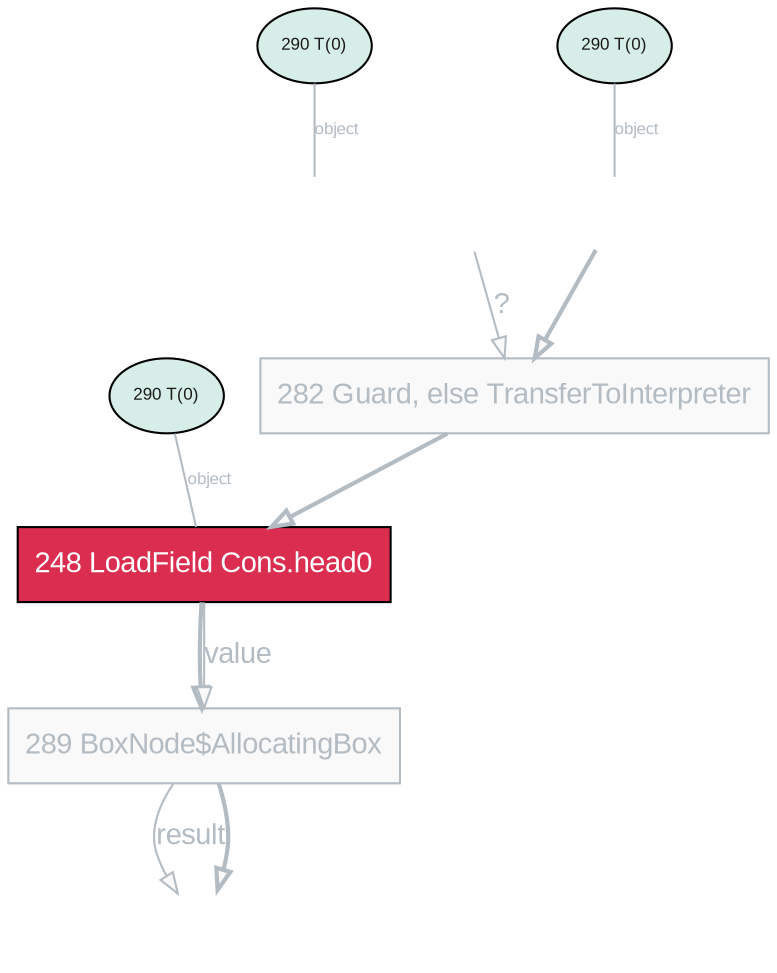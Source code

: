 digraph G {
  graph [bgcolor="white"];
  node45 [style="invis",label=""];
  node188 [style="invis",label=""];
  node193 [style="invis",label=""];
  node248 [label="248 LoadField Cons.head0",shape="rectangle",fontname="Arial",style="filled",color="black",fillcolor="#da2d4f",fontcolor="#ffffff"];
  node281 [style="invis",label=""];
  node282 [label="282 Guard, else TransferToInterpreter",shape="rectangle",fontname="Arial",style="filled",color="#b3bbc3",fillcolor="#f9f9f9",fontcolor="#b3bbc3"];
  node289 [label="289 BoxNode$AllocatingBox",shape="rectangle",fontname="Arial",style="filled",color="#b3bbc3",fillcolor="#f9f9f9",fontcolor="#b3bbc3"];
  node188 -> node282 [fontname="arial",color="#b3bbc3",fontcolor="#b3bbc3",penwidth="2",fillcolor="#f9f9f9"];
  node248 -> node289 [fontname="arial",color="#b3bbc3",fontcolor="#b3bbc3",penwidth="2",fillcolor="#f9f9f9"];
  node289 -> node281 [label="result",fontname="arial",color="#b3bbc3",fontcolor="#b3bbc3",fillcolor="#f9f9f9"];
  node193 -> node282 [label="?",fontname="arial",color="#b3bbc3",fontcolor="#b3bbc3",fillcolor="#f9f9f9"];
  node282 -> node248 [fontname="arial",color="#b3bbc3",fontcolor="#b3bbc3",penwidth="2",fillcolor="#f9f9f9"];
  node248 -> node289 [label="value",fontname="arial",color="#b3bbc3",fontcolor="#b3bbc3",fillcolor="#f9f9f9"];
  node289 -> node281 [fontname="arial",color="#b3bbc3",fontcolor="#b3bbc3",penwidth="2",fillcolor="#f9f9f9"];
  inline290x45 [label="290 T(0)",shape="oval",fontname="Arial",style="filled",color="black",fillcolor="#d7ede7",fontcolor="#1a1919",fontsize="8"];
  inline290x45 -> node45 [label="object",fontname="arial",color="#b3bbc3",fontcolor="#b3bbc3",fillcolor="#f9f9f9",arrowhead="none",fontsize="8"];
  inline290x188 [label="290 T(0)",shape="oval",fontname="Arial",style="filled",color="black",fillcolor="#d7ede7",fontcolor="#1a1919",fontsize="8"];
  inline290x188 -> node188 [label="object",fontname="arial",color="#b3bbc3",fontcolor="#b3bbc3",fillcolor="#f9f9f9",arrowhead="none",fontsize="8"];
  inline290x248 [label="290 T(0)",shape="oval",fontname="Arial",style="filled",color="black",fillcolor="#d7ede7",fontcolor="#1a1919",fontsize="8"];
  inline290x248 -> node248 [label="object",fontname="arial",color="#b3bbc3",fontcolor="#b3bbc3",fillcolor="#f9f9f9",arrowhead="none",fontsize="8"];
}
